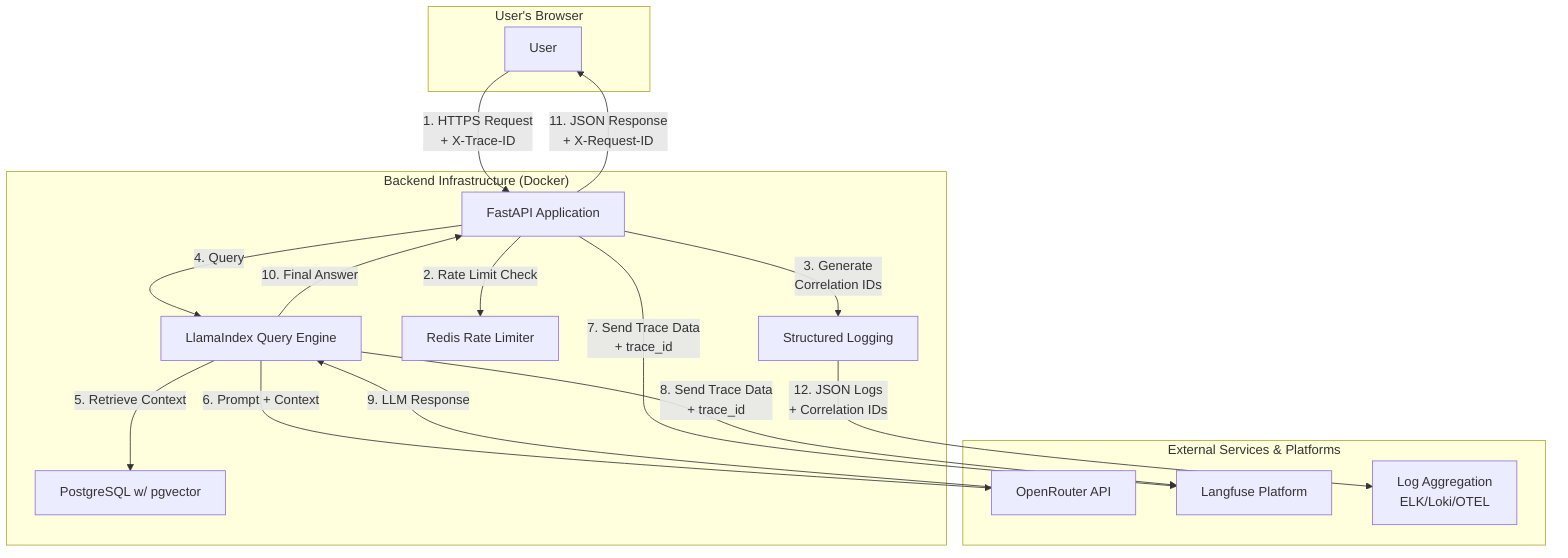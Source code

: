 graph TD
    subgraph "User's Browser"
        User
    end

    subgraph "Backend Infrastructure (Docker)"
        A[FastAPI Application]
        B[LlamaIndex Query Engine]
        C[PostgreSQL w/ pgvector]
        D[Redis Rate Limiter]
        G[Structured Logging]
    end

    subgraph "External Services & Platforms"
        E[OpenRouter API]
        F[Langfuse Platform]
        H[Log Aggregation<br/>ELK/Loki/OTEL]
    end

    User --"1. HTTPS Request<br/>+ X-Trace-ID"--> A;
    A --"2. Rate Limit Check"--> D;
    A --"3. Generate<br/>Correlation IDs"--> G;
    A --"4. Query"--> B;
    B --"5. Retrieve Context"--> C;
    B --"6. Prompt + Context"--> E;
    A --"7. Send Trace Data<br/>+ trace_id"--> F;
    B --"8. Send Trace Data<br/>+ trace_id"--> F;
    E --"9. LLM Response"--> B;
    B --"10. Final Answer"--> A;
    A --"11. JSON Response<br/>+ X-Request-ID"--> User;
    G --"12. JSON Logs<br/>+ Correlation IDs"--> H;